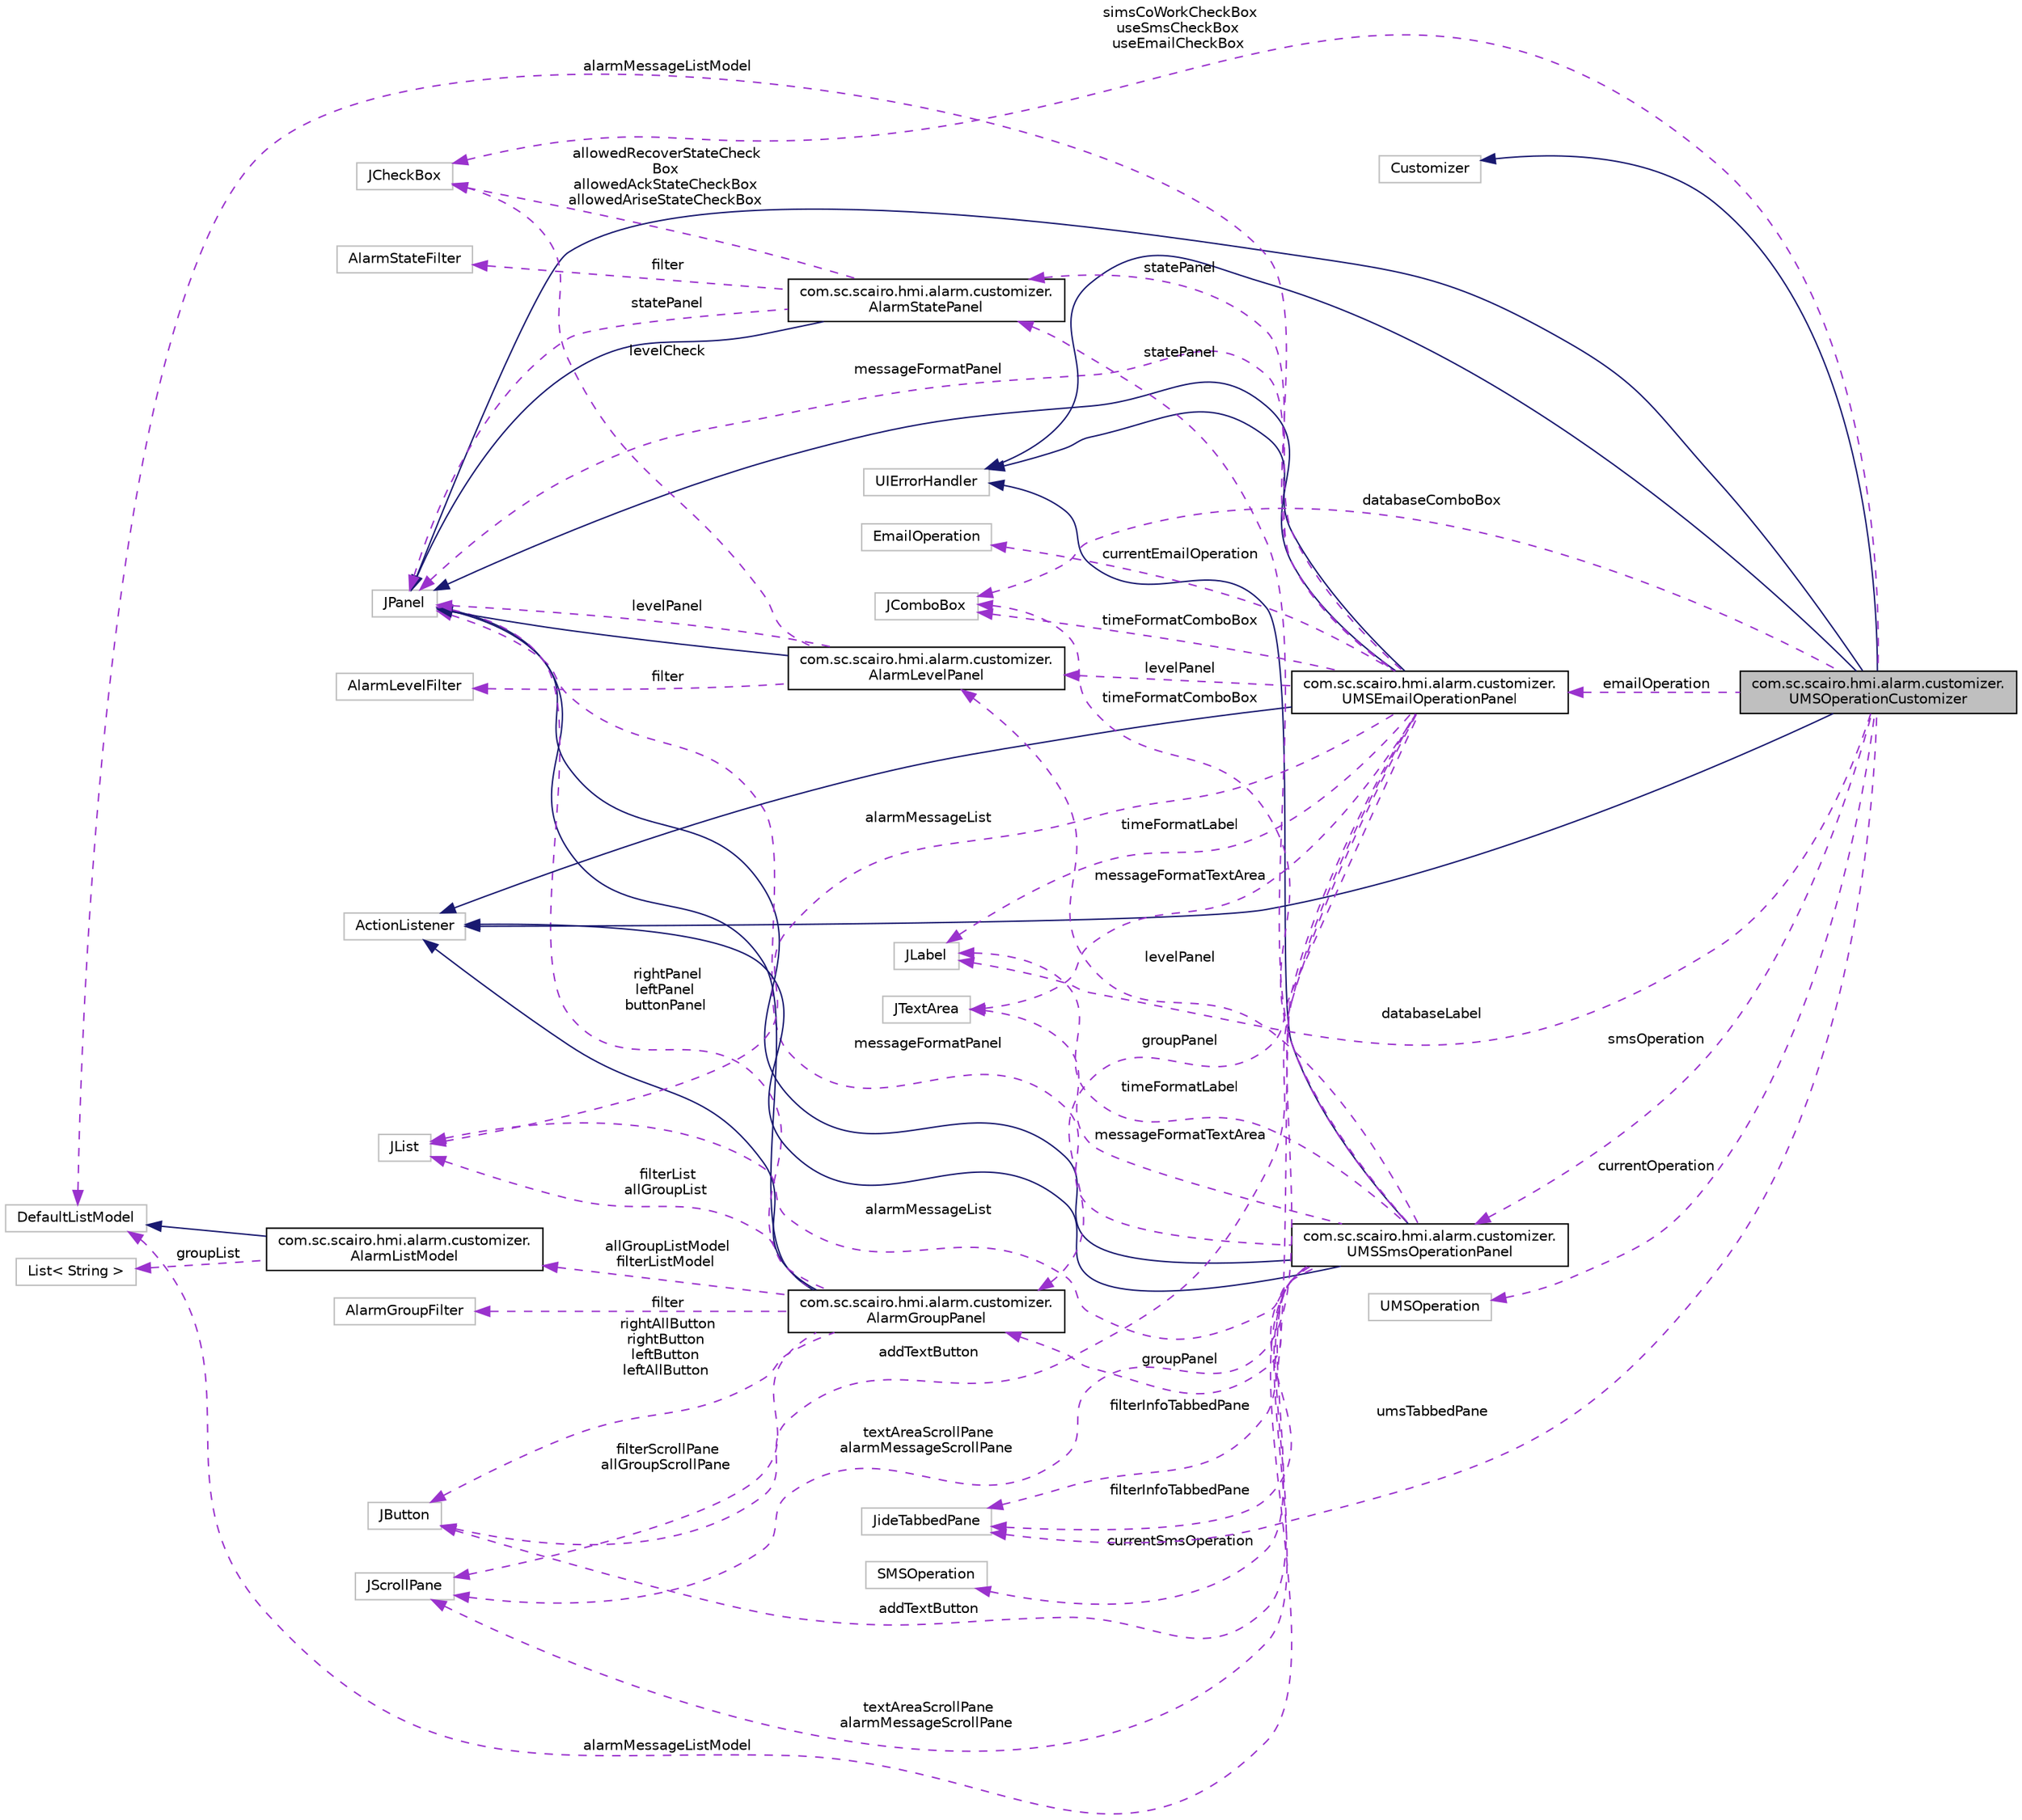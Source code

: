 digraph "com.sc.scairo.hmi.alarm.customizer.UMSOperationCustomizer"
{
 // LATEX_PDF_SIZE
  edge [fontname="Helvetica",fontsize="10",labelfontname="Helvetica",labelfontsize="10"];
  node [fontname="Helvetica",fontsize="10",shape=record];
  rankdir="LR";
  Node1 [label="com.sc.scairo.hmi.alarm.customizer.\lUMSOperationCustomizer",height=0.2,width=0.4,color="black", fillcolor="grey75", style="filled", fontcolor="black",tooltip=" "];
  Node2 -> Node1 [dir="back",color="midnightblue",fontsize="10",style="solid",fontname="Helvetica"];
  Node2 [label="JPanel",height=0.2,width=0.4,color="grey75", fillcolor="white", style="filled",tooltip=" "];
  Node3 -> Node1 [dir="back",color="midnightblue",fontsize="10",style="solid",fontname="Helvetica"];
  Node3 [label="Customizer",height=0.2,width=0.4,color="grey75", fillcolor="white", style="filled",tooltip=" "];
  Node4 -> Node1 [dir="back",color="midnightblue",fontsize="10",style="solid",fontname="Helvetica"];
  Node4 [label="ActionListener",height=0.2,width=0.4,color="grey75", fillcolor="white", style="filled",tooltip=" "];
  Node5 -> Node1 [dir="back",color="midnightblue",fontsize="10",style="solid",fontname="Helvetica"];
  Node5 [label="UIErrorHandler",height=0.2,width=0.4,color="grey75", fillcolor="white", style="filled",tooltip=" "];
  Node6 -> Node1 [dir="back",color="darkorchid3",fontsize="10",style="dashed",label=" simsCoWorkCheckBox\nuseSmsCheckBox\nuseEmailCheckBox" ,fontname="Helvetica"];
  Node6 [label="JCheckBox",height=0.2,width=0.4,color="grey75", fillcolor="white", style="filled",tooltip=" "];
  Node7 -> Node1 [dir="back",color="darkorchid3",fontsize="10",style="dashed",label=" smsOperation" ,fontname="Helvetica"];
  Node7 [label="com.sc.scairo.hmi.alarm.customizer.\lUMSSmsOperationPanel",height=0.2,width=0.4,color="black", fillcolor="white", style="filled",URL="$classcom_1_1sc_1_1scairo_1_1hmi_1_1alarm_1_1customizer_1_1_u_m_s_sms_operation_panel.html",tooltip=" "];
  Node2 -> Node7 [dir="back",color="midnightblue",fontsize="10",style="solid",fontname="Helvetica"];
  Node4 -> Node7 [dir="back",color="midnightblue",fontsize="10",style="solid",fontname="Helvetica"];
  Node5 -> Node7 [dir="back",color="midnightblue",fontsize="10",style="solid",fontname="Helvetica"];
  Node8 -> Node7 [dir="back",color="darkorchid3",fontsize="10",style="dashed",label=" currentSmsOperation" ,fontname="Helvetica"];
  Node8 [label="SMSOperation",height=0.2,width=0.4,color="grey75", fillcolor="white", style="filled",tooltip=" "];
  Node9 -> Node7 [dir="back",color="darkorchid3",fontsize="10",style="dashed",label=" groupPanel" ,fontname="Helvetica"];
  Node9 [label="com.sc.scairo.hmi.alarm.customizer.\lAlarmGroupPanel",height=0.2,width=0.4,color="black", fillcolor="white", style="filled",URL="$classcom_1_1sc_1_1scairo_1_1hmi_1_1alarm_1_1customizer_1_1_alarm_group_panel.html",tooltip=" "];
  Node2 -> Node9 [dir="back",color="midnightblue",fontsize="10",style="solid",fontname="Helvetica"];
  Node4 -> Node9 [dir="back",color="midnightblue",fontsize="10",style="solid",fontname="Helvetica"];
  Node10 -> Node9 [dir="back",color="darkorchid3",fontsize="10",style="dashed",label=" allGroupListModel\nfilterListModel" ,fontname="Helvetica"];
  Node10 [label="com.sc.scairo.hmi.alarm.customizer.\lAlarmListModel",height=0.2,width=0.4,color="black", fillcolor="white", style="filled",URL="$classcom_1_1sc_1_1scairo_1_1hmi_1_1alarm_1_1customizer_1_1_alarm_list_model.html",tooltip=" "];
  Node11 -> Node10 [dir="back",color="midnightblue",fontsize="10",style="solid",fontname="Helvetica"];
  Node11 [label="DefaultListModel",height=0.2,width=0.4,color="grey75", fillcolor="white", style="filled",tooltip=" "];
  Node12 -> Node10 [dir="back",color="darkorchid3",fontsize="10",style="dashed",label=" groupList" ,fontname="Helvetica"];
  Node12 [label="List\< String \>",height=0.2,width=0.4,color="grey75", fillcolor="white", style="filled",tooltip=" "];
  Node13 -> Node9 [dir="back",color="darkorchid3",fontsize="10",style="dashed",label=" rightAllButton\nrightButton\nleftButton\nleftAllButton" ,fontname="Helvetica"];
  Node13 [label="JButton",height=0.2,width=0.4,color="grey75", fillcolor="white", style="filled",tooltip=" "];
  Node14 -> Node9 [dir="back",color="darkorchid3",fontsize="10",style="dashed",label=" filterList\nallGroupList" ,fontname="Helvetica"];
  Node14 [label="JList",height=0.2,width=0.4,color="grey75", fillcolor="white", style="filled",tooltip=" "];
  Node2 -> Node9 [dir="back",color="darkorchid3",fontsize="10",style="dashed",label=" rightPanel\nleftPanel\nbuttonPanel" ,fontname="Helvetica"];
  Node15 -> Node9 [dir="back",color="darkorchid3",fontsize="10",style="dashed",label=" filter" ,fontname="Helvetica"];
  Node15 [label="AlarmGroupFilter",height=0.2,width=0.4,color="grey75", fillcolor="white", style="filled",tooltip=" "];
  Node16 -> Node9 [dir="back",color="darkorchid3",fontsize="10",style="dashed",label=" filterScrollPane\nallGroupScrollPane" ,fontname="Helvetica"];
  Node16 [label="JScrollPane",height=0.2,width=0.4,color="grey75", fillcolor="white", style="filled",tooltip=" "];
  Node13 -> Node7 [dir="back",color="darkorchid3",fontsize="10",style="dashed",label=" addTextButton" ,fontname="Helvetica"];
  Node17 -> Node7 [dir="back",color="darkorchid3",fontsize="10",style="dashed",label=" statePanel" ,fontname="Helvetica"];
  Node17 [label="com.sc.scairo.hmi.alarm.customizer.\lAlarmStatePanel",height=0.2,width=0.4,color="black", fillcolor="white", style="filled",URL="$classcom_1_1sc_1_1scairo_1_1hmi_1_1alarm_1_1customizer_1_1_alarm_state_panel.html",tooltip=" "];
  Node2 -> Node17 [dir="back",color="midnightblue",fontsize="10",style="solid",fontname="Helvetica"];
  Node6 -> Node17 [dir="back",color="darkorchid3",fontsize="10",style="dashed",label=" allowedRecoverStateCheck\lBox\nallowedAckStateCheckBox\nallowedAriseStateCheckBox" ,fontname="Helvetica"];
  Node2 -> Node17 [dir="back",color="darkorchid3",fontsize="10",style="dashed",label=" statePanel" ,fontname="Helvetica"];
  Node18 -> Node17 [dir="back",color="darkorchid3",fontsize="10",style="dashed",label=" filter" ,fontname="Helvetica"];
  Node18 [label="AlarmStateFilter",height=0.2,width=0.4,color="grey75", fillcolor="white", style="filled",tooltip=" "];
  Node19 -> Node7 [dir="back",color="darkorchid3",fontsize="10",style="dashed",label=" messageFormatTextArea" ,fontname="Helvetica"];
  Node19 [label="JTextArea",height=0.2,width=0.4,color="grey75", fillcolor="white", style="filled",tooltip=" "];
  Node20 -> Node7 [dir="back",color="darkorchid3",fontsize="10",style="dashed",label=" filterInfoTabbedPane" ,fontname="Helvetica"];
  Node20 [label="JideTabbedPane",height=0.2,width=0.4,color="grey75", fillcolor="white", style="filled",tooltip=" "];
  Node11 -> Node7 [dir="back",color="darkorchid3",fontsize="10",style="dashed",label=" alarmMessageListModel" ,fontname="Helvetica"];
  Node21 -> Node7 [dir="back",color="darkorchid3",fontsize="10",style="dashed",label=" timeFormatComboBox" ,fontname="Helvetica"];
  Node21 [label="JComboBox",height=0.2,width=0.4,color="grey75", fillcolor="white", style="filled",tooltip=" "];
  Node22 -> Node7 [dir="back",color="darkorchid3",fontsize="10",style="dashed",label=" levelPanel" ,fontname="Helvetica"];
  Node22 [label="com.sc.scairo.hmi.alarm.customizer.\lAlarmLevelPanel",height=0.2,width=0.4,color="black", fillcolor="white", style="filled",URL="$classcom_1_1sc_1_1scairo_1_1hmi_1_1alarm_1_1customizer_1_1_alarm_level_panel.html",tooltip=" "];
  Node2 -> Node22 [dir="back",color="midnightblue",fontsize="10",style="solid",fontname="Helvetica"];
  Node6 -> Node22 [dir="back",color="darkorchid3",fontsize="10",style="dashed",label=" levelCheck" ,fontname="Helvetica"];
  Node23 -> Node22 [dir="back",color="darkorchid3",fontsize="10",style="dashed",label=" filter" ,fontname="Helvetica"];
  Node23 [label="AlarmLevelFilter",height=0.2,width=0.4,color="grey75", fillcolor="white", style="filled",tooltip=" "];
  Node2 -> Node22 [dir="back",color="darkorchid3",fontsize="10",style="dashed",label=" levelPanel" ,fontname="Helvetica"];
  Node24 -> Node7 [dir="back",color="darkorchid3",fontsize="10",style="dashed",label=" timeFormatLabel" ,fontname="Helvetica"];
  Node24 [label="JLabel",height=0.2,width=0.4,color="grey75", fillcolor="white", style="filled",tooltip=" "];
  Node14 -> Node7 [dir="back",color="darkorchid3",fontsize="10",style="dashed",label=" alarmMessageList" ,fontname="Helvetica"];
  Node2 -> Node7 [dir="back",color="darkorchid3",fontsize="10",style="dashed",label=" messageFormatPanel" ,fontname="Helvetica"];
  Node16 -> Node7 [dir="back",color="darkorchid3",fontsize="10",style="dashed",label=" textAreaScrollPane\nalarmMessageScrollPane" ,fontname="Helvetica"];
  Node20 -> Node1 [dir="back",color="darkorchid3",fontsize="10",style="dashed",label=" umsTabbedPane" ,fontname="Helvetica"];
  Node21 -> Node1 [dir="back",color="darkorchid3",fontsize="10",style="dashed",label=" databaseComboBox" ,fontname="Helvetica"];
  Node25 -> Node1 [dir="back",color="darkorchid3",fontsize="10",style="dashed",label=" currentOperation" ,fontname="Helvetica"];
  Node25 [label="UMSOperation",height=0.2,width=0.4,color="grey75", fillcolor="white", style="filled",tooltip=" "];
  Node26 -> Node1 [dir="back",color="darkorchid3",fontsize="10",style="dashed",label=" emailOperation" ,fontname="Helvetica"];
  Node26 [label="com.sc.scairo.hmi.alarm.customizer.\lUMSEmailOperationPanel",height=0.2,width=0.4,color="black", fillcolor="white", style="filled",URL="$classcom_1_1sc_1_1scairo_1_1hmi_1_1alarm_1_1customizer_1_1_u_m_s_email_operation_panel.html",tooltip=" "];
  Node2 -> Node26 [dir="back",color="midnightblue",fontsize="10",style="solid",fontname="Helvetica"];
  Node4 -> Node26 [dir="back",color="midnightblue",fontsize="10",style="solid",fontname="Helvetica"];
  Node5 -> Node26 [dir="back",color="midnightblue",fontsize="10",style="solid",fontname="Helvetica"];
  Node27 -> Node26 [dir="back",color="darkorchid3",fontsize="10",style="dashed",label=" currentEmailOperation" ,fontname="Helvetica"];
  Node27 [label="EmailOperation",height=0.2,width=0.4,color="grey75", fillcolor="white", style="filled",tooltip=" "];
  Node9 -> Node26 [dir="back",color="darkorchid3",fontsize="10",style="dashed",label=" groupPanel" ,fontname="Helvetica"];
  Node13 -> Node26 [dir="back",color="darkorchid3",fontsize="10",style="dashed",label=" addTextButton" ,fontname="Helvetica"];
  Node17 -> Node26 [dir="back",color="darkorchid3",fontsize="10",style="dashed",label=" statePanel" ,fontname="Helvetica"];
  Node19 -> Node26 [dir="back",color="darkorchid3",fontsize="10",style="dashed",label=" messageFormatTextArea" ,fontname="Helvetica"];
  Node20 -> Node26 [dir="back",color="darkorchid3",fontsize="10",style="dashed",label=" filterInfoTabbedPane" ,fontname="Helvetica"];
  Node11 -> Node26 [dir="back",color="darkorchid3",fontsize="10",style="dashed",label=" alarmMessageListModel" ,fontname="Helvetica"];
  Node21 -> Node26 [dir="back",color="darkorchid3",fontsize="10",style="dashed",label=" timeFormatComboBox" ,fontname="Helvetica"];
  Node22 -> Node26 [dir="back",color="darkorchid3",fontsize="10",style="dashed",label=" levelPanel" ,fontname="Helvetica"];
  Node24 -> Node26 [dir="back",color="darkorchid3",fontsize="10",style="dashed",label=" timeFormatLabel" ,fontname="Helvetica"];
  Node14 -> Node26 [dir="back",color="darkorchid3",fontsize="10",style="dashed",label=" alarmMessageList" ,fontname="Helvetica"];
  Node2 -> Node26 [dir="back",color="darkorchid3",fontsize="10",style="dashed",label=" messageFormatPanel" ,fontname="Helvetica"];
  Node16 -> Node26 [dir="back",color="darkorchid3",fontsize="10",style="dashed",label=" textAreaScrollPane\nalarmMessageScrollPane" ,fontname="Helvetica"];
  Node24 -> Node1 [dir="back",color="darkorchid3",fontsize="10",style="dashed",label=" databaseLabel" ,fontname="Helvetica"];
}
